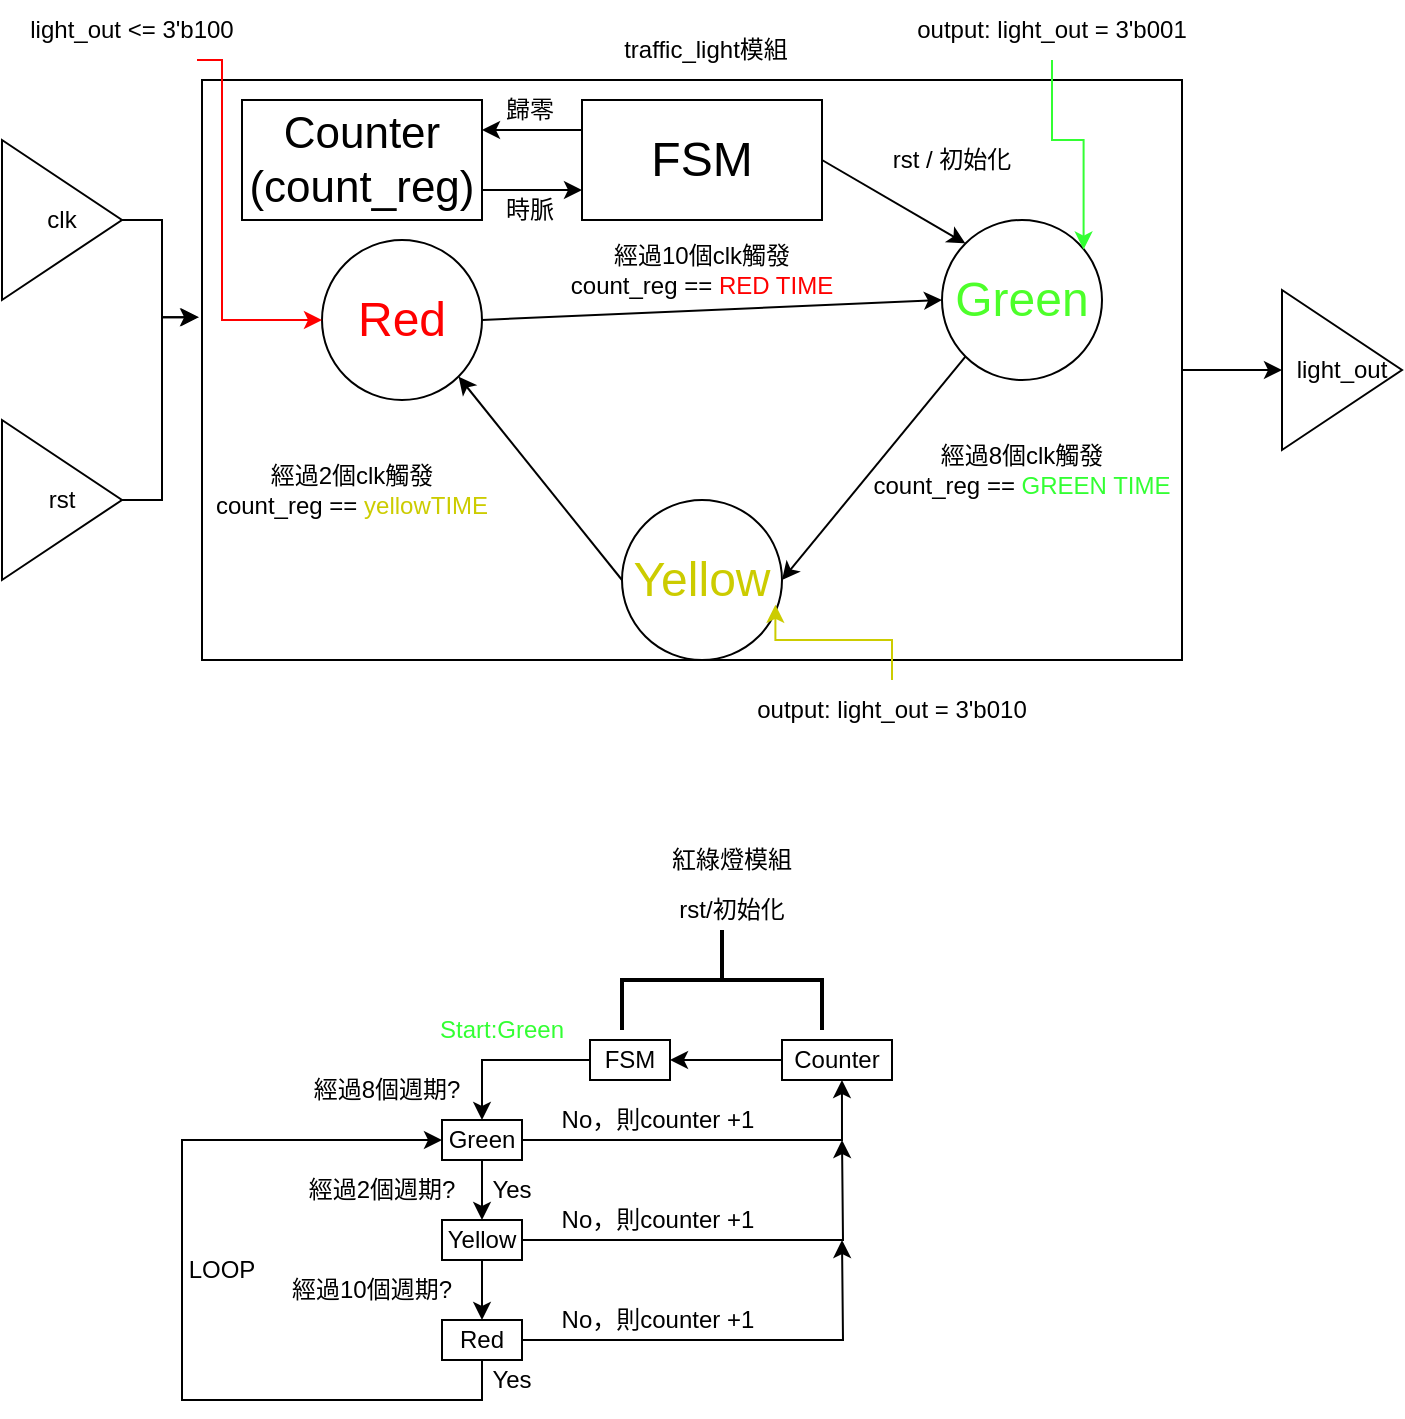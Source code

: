 <mxfile version="28.2.3">
  <diagram name="第 1 页" id="4hZ4vGxtpUflX_UKp4ni">
    <mxGraphModel dx="826" dy="444" grid="1" gridSize="10" guides="1" tooltips="1" connect="1" arrows="1" fold="1" page="1" pageScale="1" pageWidth="827" pageHeight="1169" math="0" shadow="0">
      <root>
        <mxCell id="0" />
        <mxCell id="1" parent="0" />
        <mxCell id="3Z-vK8uni2_GgaEGqB0D-29" style="edgeStyle=orthogonalEdgeStyle;rounded=0;orthogonalLoop=1;jettySize=auto;html=1;exitX=1;exitY=0.5;exitDx=0;exitDy=0;entryX=0;entryY=0.5;entryDx=0;entryDy=0;" edge="1" parent="1" source="3Z-vK8uni2_GgaEGqB0D-18" target="3Z-vK8uni2_GgaEGqB0D-25">
          <mxGeometry relative="1" as="geometry" />
        </mxCell>
        <mxCell id="3Z-vK8uni2_GgaEGqB0D-18" value="" style="rounded=0;whiteSpace=wrap;html=1;" vertex="1" parent="1">
          <mxGeometry x="140" y="210" width="490" height="290" as="geometry" />
        </mxCell>
        <mxCell id="3Z-vK8uni2_GgaEGqB0D-41" style="edgeStyle=orthogonalEdgeStyle;rounded=0;orthogonalLoop=1;jettySize=auto;html=1;entryX=1;entryY=0.25;entryDx=0;entryDy=0;" edge="1" parent="1" source="3Z-vK8uni2_GgaEGqB0D-2" target="3Z-vK8uni2_GgaEGqB0D-30">
          <mxGeometry relative="1" as="geometry">
            <Array as="points">
              <mxPoint x="320" y="235" />
              <mxPoint x="320" y="235" />
            </Array>
          </mxGeometry>
        </mxCell>
        <mxCell id="3Z-vK8uni2_GgaEGqB0D-2" value="&lt;font style=&quot;font-size: 24px;&quot;&gt;FSM&lt;/font&gt;" style="rounded=0;whiteSpace=wrap;html=1;" vertex="1" parent="1">
          <mxGeometry x="330" y="220" width="120" height="60" as="geometry" />
        </mxCell>
        <mxCell id="3Z-vK8uni2_GgaEGqB0D-4" value="&lt;font style=&quot;font-size: 24px; color: rgb(204, 204, 0);&quot;&gt;Yellow&lt;/font&gt;" style="ellipse;whiteSpace=wrap;html=1;aspect=fixed;" vertex="1" parent="1">
          <mxGeometry x="350" y="420" width="80" height="80" as="geometry" />
        </mxCell>
        <mxCell id="3Z-vK8uni2_GgaEGqB0D-5" value="&lt;font style=&quot;font-size: 24px; color: rgb(255, 0, 0);&quot;&gt;Red&lt;/font&gt;" style="ellipse;whiteSpace=wrap;html=1;aspect=fixed;" vertex="1" parent="1">
          <mxGeometry x="200" y="290" width="80" height="80" as="geometry" />
        </mxCell>
        <mxCell id="3Z-vK8uni2_GgaEGqB0D-6" value="&lt;font style=&quot;font-size: 24px; color: rgb(77, 255, 42);&quot;&gt;Green&lt;/font&gt;" style="ellipse;whiteSpace=wrap;html=1;aspect=fixed;" vertex="1" parent="1">
          <mxGeometry x="510" y="280" width="80" height="80" as="geometry" />
        </mxCell>
        <mxCell id="3Z-vK8uni2_GgaEGqB0D-8" value="" style="endArrow=classic;html=1;rounded=0;entryX=1;entryY=0.5;entryDx=0;entryDy=0;exitX=0;exitY=1;exitDx=0;exitDy=0;" edge="1" parent="1" source="3Z-vK8uni2_GgaEGqB0D-6" target="3Z-vK8uni2_GgaEGqB0D-4">
          <mxGeometry width="50" height="50" relative="1" as="geometry">
            <mxPoint x="390" y="590" as="sourcePoint" />
            <mxPoint x="440" y="540" as="targetPoint" />
          </mxGeometry>
        </mxCell>
        <mxCell id="3Z-vK8uni2_GgaEGqB0D-9" value="" style="endArrow=classic;html=1;rounded=0;entryX=1;entryY=1;entryDx=0;entryDy=0;exitX=0;exitY=0.5;exitDx=0;exitDy=0;" edge="1" parent="1" source="3Z-vK8uni2_GgaEGqB0D-4" target="3Z-vK8uni2_GgaEGqB0D-5">
          <mxGeometry width="50" height="50" relative="1" as="geometry">
            <mxPoint x="390" y="590" as="sourcePoint" />
            <mxPoint x="440" y="540" as="targetPoint" />
          </mxGeometry>
        </mxCell>
        <mxCell id="3Z-vK8uni2_GgaEGqB0D-10" value="" style="endArrow=classic;html=1;rounded=0;entryX=0;entryY=0.5;entryDx=0;entryDy=0;exitX=1;exitY=0.5;exitDx=0;exitDy=0;" edge="1" parent="1" source="3Z-vK8uni2_GgaEGqB0D-5" target="3Z-vK8uni2_GgaEGqB0D-6">
          <mxGeometry width="50" height="50" relative="1" as="geometry">
            <mxPoint x="390" y="590" as="sourcePoint" />
            <mxPoint x="440" y="540" as="targetPoint" />
          </mxGeometry>
        </mxCell>
        <mxCell id="3Z-vK8uni2_GgaEGqB0D-11" value="" style="endArrow=classic;html=1;rounded=0;entryX=0;entryY=0;entryDx=0;entryDy=0;exitX=1;exitY=0.5;exitDx=0;exitDy=0;" edge="1" parent="1" source="3Z-vK8uni2_GgaEGqB0D-2" target="3Z-vK8uni2_GgaEGqB0D-6">
          <mxGeometry width="50" height="50" relative="1" as="geometry">
            <mxPoint x="300" y="322" as="sourcePoint" />
            <mxPoint x="362" y="280" as="targetPoint" />
          </mxGeometry>
        </mxCell>
        <mxCell id="3Z-vK8uni2_GgaEGqB0D-12" value="經過8個clk觸發&lt;div&gt;count_reg == &lt;font style=&quot;color: rgb(51, 255, 51);&quot;&gt;GREEN TIME&lt;/font&gt;&lt;/div&gt;" style="text;html=1;align=center;verticalAlign=middle;whiteSpace=wrap;rounded=0;" vertex="1" parent="1">
          <mxGeometry x="465" y="390" width="170" height="30" as="geometry" />
        </mxCell>
        <mxCell id="3Z-vK8uni2_GgaEGqB0D-13" value="經過2個clk觸發&lt;div&gt;count_reg == &lt;font style=&quot;color: rgb(204, 204, 0);&quot;&gt;yellowTIME&lt;/font&gt;&lt;/div&gt;" style="text;html=1;align=center;verticalAlign=middle;whiteSpace=wrap;rounded=0;" vertex="1" parent="1">
          <mxGeometry x="130" y="400" width="170" height="30" as="geometry" />
        </mxCell>
        <mxCell id="3Z-vK8uni2_GgaEGqB0D-14" value="經過10個clk觸發&lt;div&gt;count_reg == &lt;font style=&quot;color: rgb(255, 0, 0);&quot;&gt;RED TIME&lt;/font&gt;&lt;/div&gt;" style="text;html=1;align=center;verticalAlign=middle;whiteSpace=wrap;rounded=0;" vertex="1" parent="1">
          <mxGeometry x="315" y="290" width="150" height="30" as="geometry" />
        </mxCell>
        <mxCell id="3Z-vK8uni2_GgaEGqB0D-15" value="rst / 初始化" style="text;html=1;align=center;verticalAlign=middle;whiteSpace=wrap;rounded=0;" vertex="1" parent="1">
          <mxGeometry x="480" y="235" width="70" height="30" as="geometry" />
        </mxCell>
        <mxCell id="3Z-vK8uni2_GgaEGqB0D-19" value="traffic_light模組" style="text;html=1;align=center;verticalAlign=middle;whiteSpace=wrap;rounded=0;" vertex="1" parent="1">
          <mxGeometry x="334" y="180" width="116" height="30" as="geometry" />
        </mxCell>
        <mxCell id="3Z-vK8uni2_GgaEGqB0D-20" value="clk" style="triangle;whiteSpace=wrap;html=1;" vertex="1" parent="1">
          <mxGeometry x="40" y="240" width="60" height="80" as="geometry" />
        </mxCell>
        <mxCell id="3Z-vK8uni2_GgaEGqB0D-21" value="rst" style="triangle;whiteSpace=wrap;html=1;" vertex="1" parent="1">
          <mxGeometry x="40" y="380" width="60" height="80" as="geometry" />
        </mxCell>
        <mxCell id="3Z-vK8uni2_GgaEGqB0D-22" style="edgeStyle=orthogonalEdgeStyle;rounded=0;orthogonalLoop=1;jettySize=auto;html=1;entryX=-0.004;entryY=0.409;entryDx=0;entryDy=0;entryPerimeter=0;" edge="1" parent="1" source="3Z-vK8uni2_GgaEGqB0D-21" target="3Z-vK8uni2_GgaEGqB0D-18">
          <mxGeometry relative="1" as="geometry" />
        </mxCell>
        <mxCell id="3Z-vK8uni2_GgaEGqB0D-24" style="edgeStyle=orthogonalEdgeStyle;rounded=0;orthogonalLoop=1;jettySize=auto;html=1;exitX=1;exitY=0.5;exitDx=0;exitDy=0;entryX=-0.003;entryY=0.409;entryDx=0;entryDy=0;entryPerimeter=0;" edge="1" parent="1" source="3Z-vK8uni2_GgaEGqB0D-20" target="3Z-vK8uni2_GgaEGqB0D-18">
          <mxGeometry relative="1" as="geometry" />
        </mxCell>
        <mxCell id="3Z-vK8uni2_GgaEGqB0D-25" value="light_out" style="triangle;whiteSpace=wrap;html=1;" vertex="1" parent="1">
          <mxGeometry x="680" y="315" width="60" height="80" as="geometry" />
        </mxCell>
        <mxCell id="3Z-vK8uni2_GgaEGqB0D-42" style="edgeStyle=orthogonalEdgeStyle;rounded=0;orthogonalLoop=1;jettySize=auto;html=1;exitX=1;exitY=0.75;exitDx=0;exitDy=0;entryX=0;entryY=0.75;entryDx=0;entryDy=0;" edge="1" parent="1" source="3Z-vK8uni2_GgaEGqB0D-30" target="3Z-vK8uni2_GgaEGqB0D-2">
          <mxGeometry relative="1" as="geometry" />
        </mxCell>
        <mxCell id="3Z-vK8uni2_GgaEGqB0D-30" value="&lt;font style=&quot;font-size: 22px;&quot;&gt;Counter&lt;/font&gt;&lt;div&gt;&lt;font style=&quot;font-size: 22px;&quot;&gt;(count_reg)&lt;/font&gt;&lt;/div&gt;" style="rounded=0;whiteSpace=wrap;html=1;" vertex="1" parent="1">
          <mxGeometry x="160" y="220" width="120" height="60" as="geometry" />
        </mxCell>
        <mxCell id="3Z-vK8uni2_GgaEGqB0D-33" value="output: light_out = 3&#39;b001" style="text;html=1;align=center;verticalAlign=middle;whiteSpace=wrap;rounded=0;" vertex="1" parent="1">
          <mxGeometry x="480" y="170" width="170" height="30" as="geometry" />
        </mxCell>
        <mxCell id="3Z-vK8uni2_GgaEGqB0D-35" style="edgeStyle=orthogonalEdgeStyle;rounded=0;orthogonalLoop=1;jettySize=auto;html=1;entryX=0.885;entryY=0.185;entryDx=0;entryDy=0;entryPerimeter=0;strokeColor=#33FF33;" edge="1" parent="1" source="3Z-vK8uni2_GgaEGqB0D-33" target="3Z-vK8uni2_GgaEGqB0D-6">
          <mxGeometry relative="1" as="geometry" />
        </mxCell>
        <mxCell id="3Z-vK8uni2_GgaEGqB0D-36" value="output: light_out = 3&#39;b010" style="text;html=1;align=center;verticalAlign=middle;whiteSpace=wrap;rounded=0;" vertex="1" parent="1">
          <mxGeometry x="400" y="510" width="170" height="30" as="geometry" />
        </mxCell>
        <mxCell id="3Z-vK8uni2_GgaEGqB0D-38" style="edgeStyle=orthogonalEdgeStyle;rounded=0;orthogonalLoop=1;jettySize=auto;html=1;exitX=0.5;exitY=0;exitDx=0;exitDy=0;entryX=0.23;entryY=0.905;entryDx=0;entryDy=0;entryPerimeter=0;strokeColor=#CCCC00;" edge="1" parent="1" source="3Z-vK8uni2_GgaEGqB0D-36">
          <mxGeometry relative="1" as="geometry">
            <mxPoint x="543.3" y="490" as="sourcePoint" />
            <mxPoint x="426.7" y="472.4" as="targetPoint" />
            <Array as="points">
              <mxPoint x="485" y="490" />
              <mxPoint x="427" y="490" />
            </Array>
          </mxGeometry>
        </mxCell>
        <mxCell id="3Z-vK8uni2_GgaEGqB0D-40" style="edgeStyle=orthogonalEdgeStyle;rounded=0;orthogonalLoop=1;jettySize=auto;html=1;exitX=0.75;exitY=1;exitDx=0;exitDy=0;entryX=0;entryY=0.5;entryDx=0;entryDy=0;strokeColor=#FF0000;" edge="1" parent="1">
          <mxGeometry relative="1" as="geometry">
            <mxPoint x="137.5" y="200" as="sourcePoint" />
            <mxPoint x="200" y="330" as="targetPoint" />
            <Array as="points">
              <mxPoint x="150" y="200" />
              <mxPoint x="150" y="330" />
            </Array>
          </mxGeometry>
        </mxCell>
        <mxCell id="3Z-vK8uni2_GgaEGqB0D-39" value="light_out &amp;lt;= 3&#39;b100" style="text;html=1;align=center;verticalAlign=middle;whiteSpace=wrap;rounded=0;" vertex="1" parent="1">
          <mxGeometry x="40" y="170" width="130" height="30" as="geometry" />
        </mxCell>
        <mxCell id="3Z-vK8uni2_GgaEGqB0D-43" value="歸零" style="text;html=1;align=center;verticalAlign=middle;whiteSpace=wrap;rounded=0;" vertex="1" parent="1">
          <mxGeometry x="274" y="210" width="60" height="30" as="geometry" />
        </mxCell>
        <mxCell id="3Z-vK8uni2_GgaEGqB0D-44" value="時脈" style="text;html=1;align=center;verticalAlign=middle;whiteSpace=wrap;rounded=0;" vertex="1" parent="1">
          <mxGeometry x="274" y="260" width="60" height="30" as="geometry" />
        </mxCell>
        <mxCell id="3Z-vK8uni2_GgaEGqB0D-46" value="" style="strokeWidth=2;html=1;shape=mxgraph.flowchart.annotation_2;align=left;labelPosition=right;pointerEvents=1;rotation=90;" vertex="1" parent="1">
          <mxGeometry x="375" y="610" width="50" height="100" as="geometry" />
        </mxCell>
        <mxCell id="3Z-vK8uni2_GgaEGqB0D-47" value="紅綠燈模組" style="text;html=1;align=center;verticalAlign=middle;whiteSpace=wrap;rounded=0;" vertex="1" parent="1">
          <mxGeometry x="370" y="585" width="70" height="30" as="geometry" />
        </mxCell>
        <mxCell id="3Z-vK8uni2_GgaEGqB0D-55" style="edgeStyle=orthogonalEdgeStyle;rounded=0;orthogonalLoop=1;jettySize=auto;html=1;entryX=0.5;entryY=0;entryDx=0;entryDy=0;" edge="1" parent="1" source="3Z-vK8uni2_GgaEGqB0D-48" target="3Z-vK8uni2_GgaEGqB0D-54">
          <mxGeometry relative="1" as="geometry" />
        </mxCell>
        <mxCell id="3Z-vK8uni2_GgaEGqB0D-48" value="FSM" style="rounded=0;whiteSpace=wrap;html=1;" vertex="1" parent="1">
          <mxGeometry x="334" y="690" width="40" height="20" as="geometry" />
        </mxCell>
        <mxCell id="3Z-vK8uni2_GgaEGqB0D-65" style="edgeStyle=orthogonalEdgeStyle;rounded=0;orthogonalLoop=1;jettySize=auto;html=1;entryX=1;entryY=0.5;entryDx=0;entryDy=0;" edge="1" parent="1" source="3Z-vK8uni2_GgaEGqB0D-49" target="3Z-vK8uni2_GgaEGqB0D-48">
          <mxGeometry relative="1" as="geometry" />
        </mxCell>
        <mxCell id="3Z-vK8uni2_GgaEGqB0D-49" value="Counter" style="rounded=0;whiteSpace=wrap;html=1;" vertex="1" parent="1">
          <mxGeometry x="430" y="690" width="55" height="20" as="geometry" />
        </mxCell>
        <mxCell id="3Z-vK8uni2_GgaEGqB0D-53" value="rst/初始化" style="text;html=1;align=center;verticalAlign=middle;whiteSpace=wrap;rounded=0;" vertex="1" parent="1">
          <mxGeometry x="375" y="610" width="60" height="30" as="geometry" />
        </mxCell>
        <mxCell id="3Z-vK8uni2_GgaEGqB0D-57" style="edgeStyle=orthogonalEdgeStyle;rounded=0;orthogonalLoop=1;jettySize=auto;html=1;" edge="1" parent="1" source="3Z-vK8uni2_GgaEGqB0D-54">
          <mxGeometry relative="1" as="geometry">
            <mxPoint x="280" y="780" as="targetPoint" />
          </mxGeometry>
        </mxCell>
        <mxCell id="3Z-vK8uni2_GgaEGqB0D-54" value="Green" style="rounded=0;whiteSpace=wrap;html=1;" vertex="1" parent="1">
          <mxGeometry x="260" y="730" width="40" height="20" as="geometry" />
        </mxCell>
        <mxCell id="3Z-vK8uni2_GgaEGqB0D-56" value="&lt;font style=&quot;color: rgb(51, 255, 51);&quot;&gt;Start:Green&lt;/font&gt;" style="text;html=1;align=center;verticalAlign=middle;whiteSpace=wrap;rounded=0;" vertex="1" parent="1">
          <mxGeometry x="260" y="670" width="60" height="30" as="geometry" />
        </mxCell>
        <mxCell id="3Z-vK8uni2_GgaEGqB0D-67" style="edgeStyle=orthogonalEdgeStyle;rounded=0;orthogonalLoop=1;jettySize=auto;html=1;" edge="1" parent="1" source="3Z-vK8uni2_GgaEGqB0D-58">
          <mxGeometry relative="1" as="geometry">
            <mxPoint x="460" y="740" as="targetPoint" />
          </mxGeometry>
        </mxCell>
        <mxCell id="3Z-vK8uni2_GgaEGqB0D-70" style="edgeStyle=orthogonalEdgeStyle;rounded=0;orthogonalLoop=1;jettySize=auto;html=1;entryX=0.5;entryY=0;entryDx=0;entryDy=0;" edge="1" parent="1" source="3Z-vK8uni2_GgaEGqB0D-58" target="3Z-vK8uni2_GgaEGqB0D-69">
          <mxGeometry relative="1" as="geometry" />
        </mxCell>
        <mxCell id="3Z-vK8uni2_GgaEGqB0D-58" value="Yellow" style="rounded=0;whiteSpace=wrap;html=1;" vertex="1" parent="1">
          <mxGeometry x="260" y="780" width="40" height="20" as="geometry" />
        </mxCell>
        <mxCell id="3Z-vK8uni2_GgaEGqB0D-59" value="經過8個週期?" style="text;html=1;align=center;verticalAlign=middle;whiteSpace=wrap;rounded=0;" vertex="1" parent="1">
          <mxGeometry x="190" y="700" width="85" height="30" as="geometry" />
        </mxCell>
        <mxCell id="3Z-vK8uni2_GgaEGqB0D-60" value="Yes" style="text;html=1;align=center;verticalAlign=middle;whiteSpace=wrap;rounded=0;" vertex="1" parent="1">
          <mxGeometry x="280" y="755" width="30" height="20" as="geometry" />
        </mxCell>
        <mxCell id="3Z-vK8uni2_GgaEGqB0D-61" value="No，則counter +1" style="text;html=1;align=center;verticalAlign=middle;whiteSpace=wrap;rounded=0;" vertex="1" parent="1">
          <mxGeometry x="315" y="720" width="106" height="20" as="geometry" />
        </mxCell>
        <mxCell id="3Z-vK8uni2_GgaEGqB0D-62" style="edgeStyle=orthogonalEdgeStyle;rounded=0;orthogonalLoop=1;jettySize=auto;html=1;entryX=0.545;entryY=1;entryDx=0;entryDy=0;entryPerimeter=0;" edge="1" parent="1" source="3Z-vK8uni2_GgaEGqB0D-54" target="3Z-vK8uni2_GgaEGqB0D-49">
          <mxGeometry relative="1" as="geometry" />
        </mxCell>
        <mxCell id="3Z-vK8uni2_GgaEGqB0D-66" value="No，則counter +1" style="text;html=1;align=center;verticalAlign=middle;whiteSpace=wrap;rounded=0;" vertex="1" parent="1">
          <mxGeometry x="315" y="770" width="106" height="20" as="geometry" />
        </mxCell>
        <mxCell id="3Z-vK8uni2_GgaEGqB0D-68" value="經過2個週期?" style="text;html=1;align=center;verticalAlign=middle;whiteSpace=wrap;rounded=0;" vertex="1" parent="1">
          <mxGeometry x="190" y="750" width="80" height="30" as="geometry" />
        </mxCell>
        <mxCell id="3Z-vK8uni2_GgaEGqB0D-73" style="edgeStyle=orthogonalEdgeStyle;rounded=0;orthogonalLoop=1;jettySize=auto;html=1;" edge="1" parent="1" source="3Z-vK8uni2_GgaEGqB0D-69">
          <mxGeometry relative="1" as="geometry">
            <mxPoint x="460" y="790" as="targetPoint" />
          </mxGeometry>
        </mxCell>
        <mxCell id="3Z-vK8uni2_GgaEGqB0D-74" style="edgeStyle=orthogonalEdgeStyle;rounded=0;orthogonalLoop=1;jettySize=auto;html=1;entryX=0;entryY=0.5;entryDx=0;entryDy=0;" edge="1" parent="1" source="3Z-vK8uni2_GgaEGqB0D-69" target="3Z-vK8uni2_GgaEGqB0D-54">
          <mxGeometry relative="1" as="geometry">
            <Array as="points">
              <mxPoint x="280" y="870" />
              <mxPoint x="130" y="870" />
              <mxPoint x="130" y="740" />
            </Array>
          </mxGeometry>
        </mxCell>
        <mxCell id="3Z-vK8uni2_GgaEGqB0D-69" value="Red" style="rounded=0;whiteSpace=wrap;html=1;" vertex="1" parent="1">
          <mxGeometry x="260" y="830" width="40" height="20" as="geometry" />
        </mxCell>
        <mxCell id="3Z-vK8uni2_GgaEGqB0D-71" value="經過10個週期?" style="text;html=1;align=center;verticalAlign=middle;whiteSpace=wrap;rounded=0;" vertex="1" parent="1">
          <mxGeometry x="180" y="800" width="90" height="30" as="geometry" />
        </mxCell>
        <mxCell id="3Z-vK8uni2_GgaEGqB0D-72" value="No，則counter +1" style="text;html=1;align=center;verticalAlign=middle;whiteSpace=wrap;rounded=0;" vertex="1" parent="1">
          <mxGeometry x="315" y="820" width="106" height="20" as="geometry" />
        </mxCell>
        <mxCell id="3Z-vK8uni2_GgaEGqB0D-75" value="Yes" style="text;html=1;align=center;verticalAlign=middle;whiteSpace=wrap;rounded=0;" vertex="1" parent="1">
          <mxGeometry x="280" y="850" width="30" height="20" as="geometry" />
        </mxCell>
        <mxCell id="3Z-vK8uni2_GgaEGqB0D-76" value="LOOP" style="text;html=1;align=center;verticalAlign=middle;whiteSpace=wrap;rounded=0;" vertex="1" parent="1">
          <mxGeometry x="120" y="790" width="60" height="30" as="geometry" />
        </mxCell>
      </root>
    </mxGraphModel>
  </diagram>
</mxfile>
